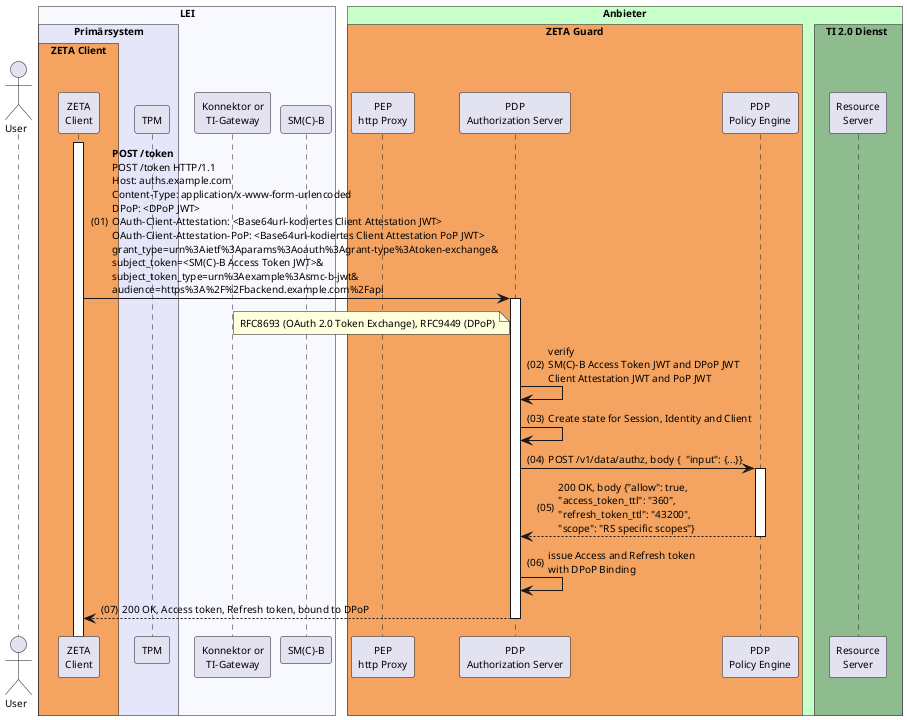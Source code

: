@startuml "SM-B-Auth-token-exchange"
autonumber "(00)"
skinparam defaultFontSize 10
skinparam defaultFontName Helvetica
skinparam DefaultMonospacedFontName Courier
skinparam lengthAdjust none
skinparam sequenceReferenceBackgroundColor White
skinparam SequenceReferenceFontSize 12
/'skinparam SequenceReferenceFontStyle bold
'/


!pragma teoz true

Actor User
box "LEI" #GhostWhite
  box "Primärsystem" #Lavender
    box "ZETA Client" #SandyBrown
      participant Client as "ZETA\nClient"
    end box
    participant TPM as "TPM"
  end box
  participant Konnektor as "Konnektor or\nTI-Gateway"
  participant SMB as "SM(C)-B"
end box

box "Anbieter" #TECHNOLOGY
  box "ZETA Guard" #SandyBrown
    participant HP as "PEP\nhttp Proxy"
    participant AuthS as "PDP\nAuthorization Server" 
    participant PE as "PDP\nPolicy Engine"
  end box
    box TI 2.0 Dienst #DarkSeaGreen
      participant RS as "Resource\nServer"
    end box
end box

activate Client
Client -> AuthS: **POST /token**\n\
POST /token HTTP/1.1\n\
Host: auths.example.com\n\
Content-Type: application/x-www-form-urlencoded\n\
DPoP: <DPoP JWT>\n\
OAuth-Client-Attestation: <Base64url-kodiertes Client Attestation JWT>\n\
OAuth-Client-Attestation-PoP: <Base64url-kodiertes Client Attestation PoP JWT>\n\
grant_type=urn%3Aietf%3Aparams%3Aoauth%3Agrant-type%3Atoken-exchange&\n\
subject_token=<SM(C)-B Access Token JWT>&\n\
subject_token_type=urn%3Aexample%3Asmc-b-jwt&\n\
audience=https%3A%2F%2Fbackend.example.com%2Fapi
activate AuthS


note left of AuthS
  RFC8693 (OAuth 2.0 Token Exchange), RFC9449 (DPoP)
end note
AuthS -> AuthS: verify\n\
SM(C)-B Access Token JWT and DPoP JWT\n\
Client Attestation JWT and PoP JWT
AuthS -> AuthS: Create state for Session, Identity and Client

AuthS -> PE: POST /v1/data/authz, body {  "input": {...}} 
activate PE
PE --> AuthS: 200 OK, body {"allow": true,\n\
"access_token_ttl": "360",\n\
"refresh_token_ttl": "43200",\n\
"scope": "RS specific scopes"}
deactivate PE
AuthS -> AuthS: issue Access and Refresh token\nwith DPoP Binding
AuthS --> Client: 200 OK, Access token, Refresh token, bound to DPoP
deactivate AuthS

@enduml